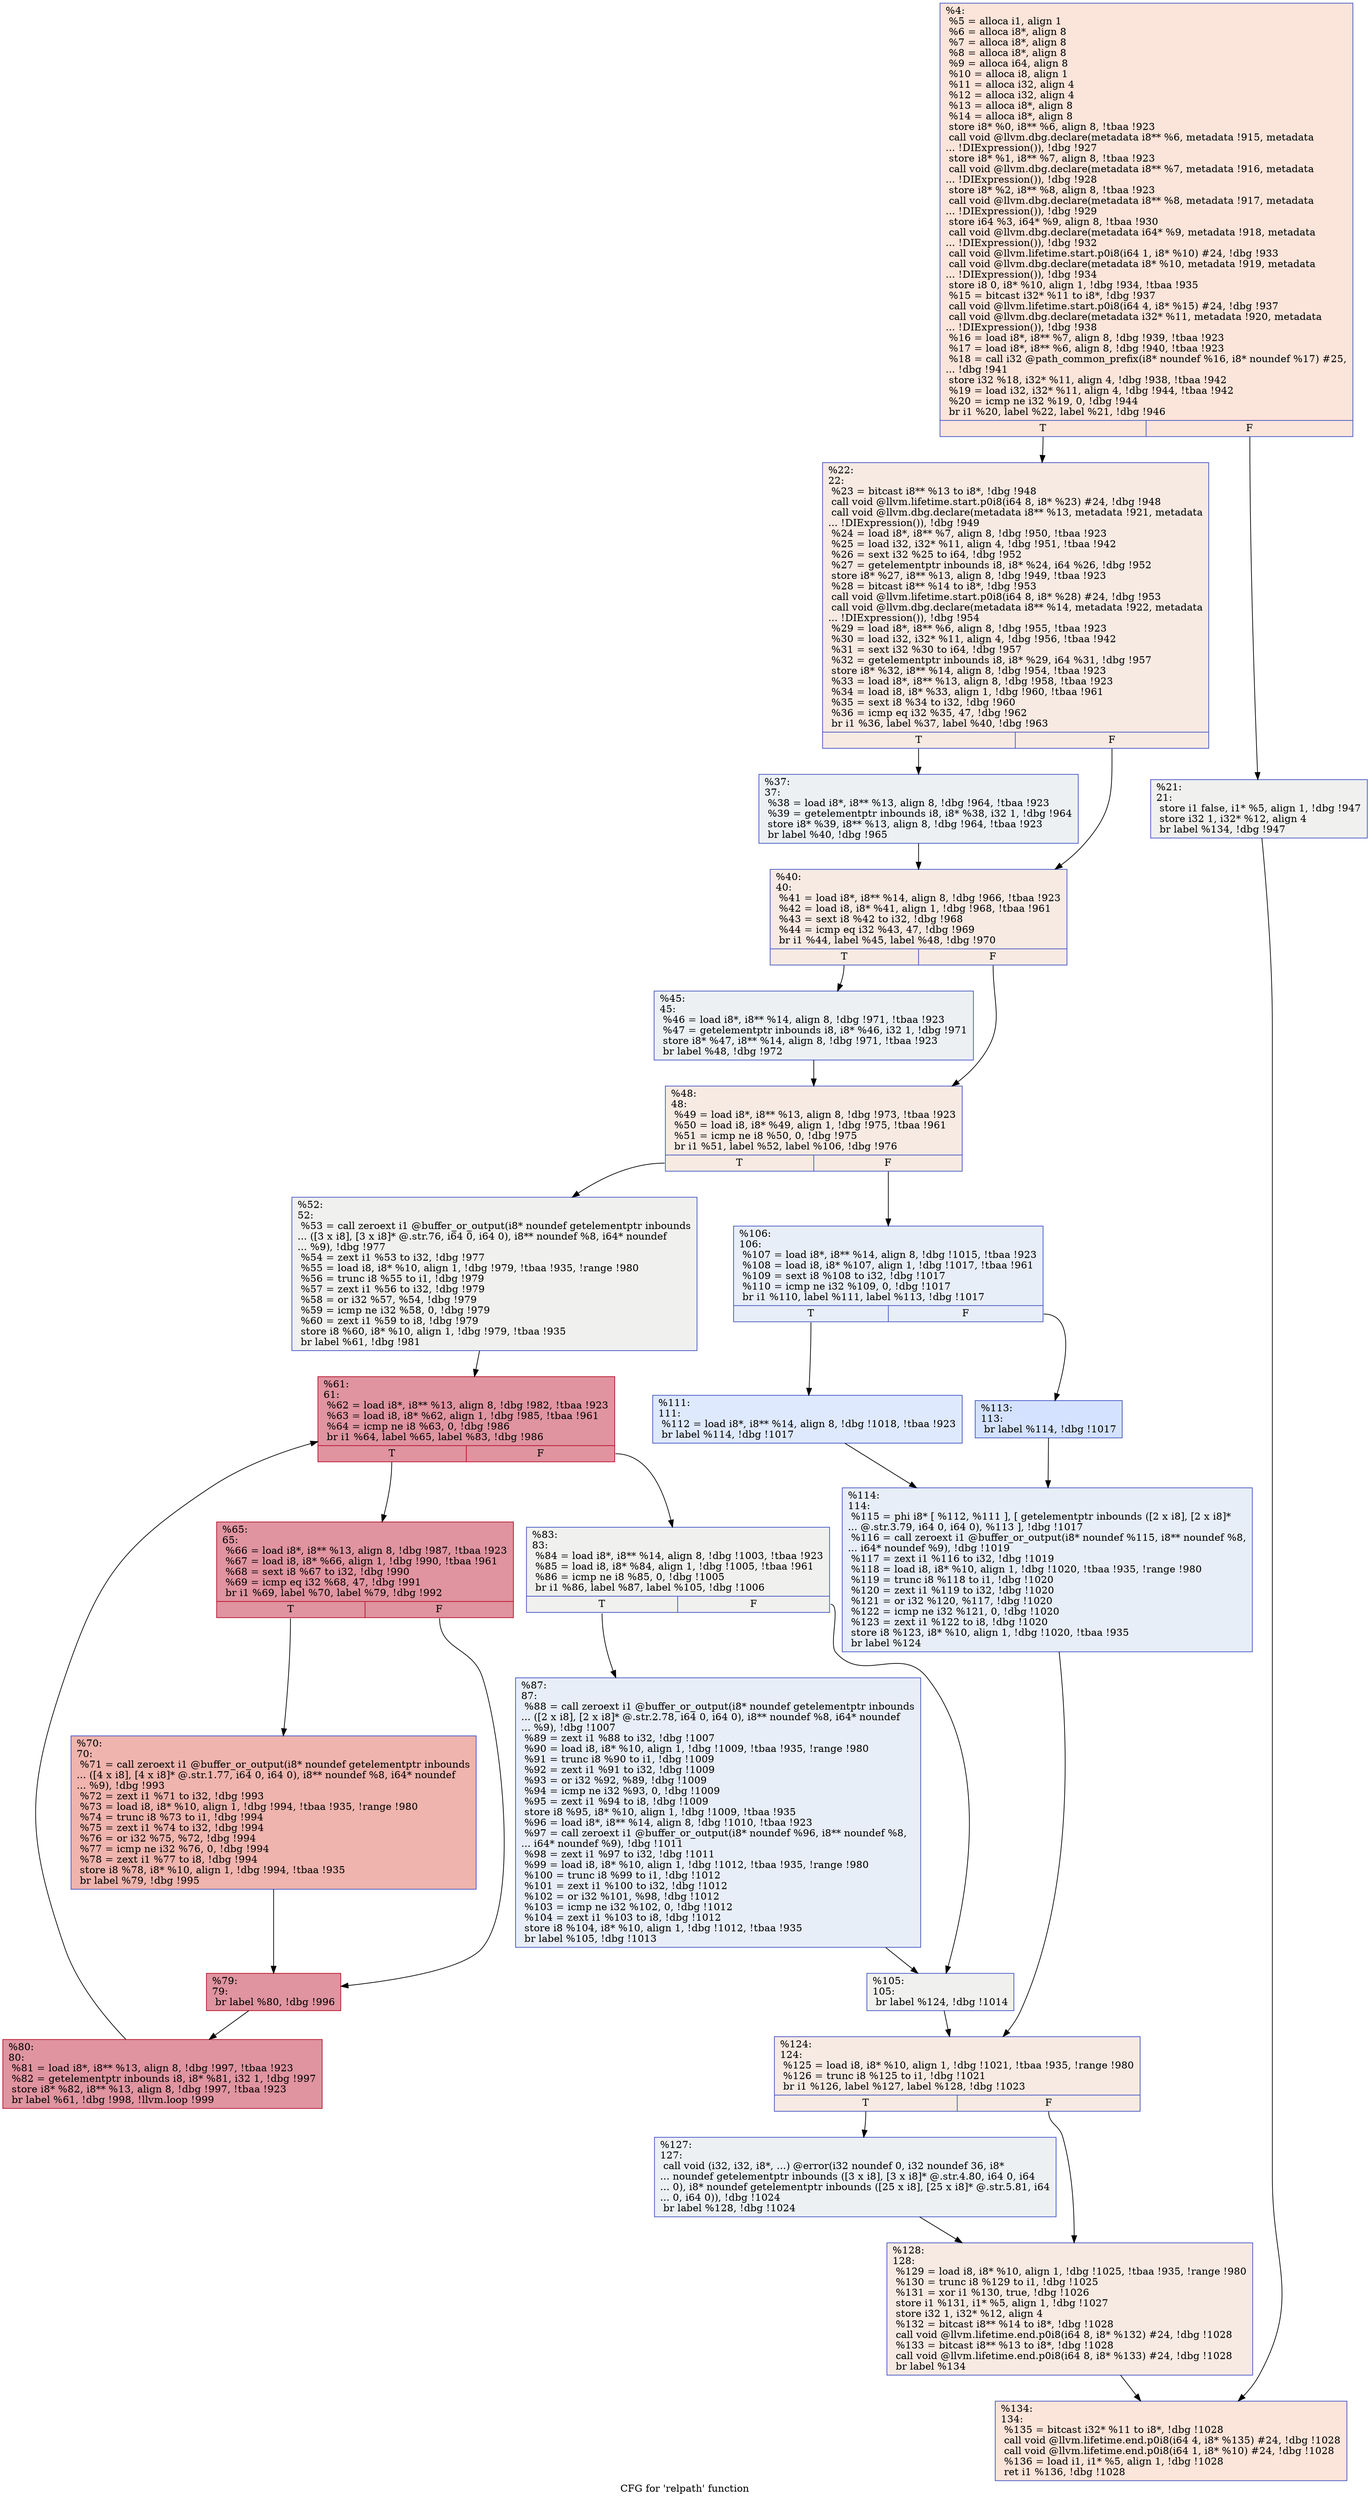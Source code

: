 digraph "CFG for 'relpath' function" {
	label="CFG for 'relpath' function";

	Node0xbd8b80 [shape=record,color="#3d50c3ff", style=filled, fillcolor="#f5c1a970",label="{%4:\l  %5 = alloca i1, align 1\l  %6 = alloca i8*, align 8\l  %7 = alloca i8*, align 8\l  %8 = alloca i8*, align 8\l  %9 = alloca i64, align 8\l  %10 = alloca i8, align 1\l  %11 = alloca i32, align 4\l  %12 = alloca i32, align 4\l  %13 = alloca i8*, align 8\l  %14 = alloca i8*, align 8\l  store i8* %0, i8** %6, align 8, !tbaa !923\l  call void @llvm.dbg.declare(metadata i8** %6, metadata !915, metadata\l... !DIExpression()), !dbg !927\l  store i8* %1, i8** %7, align 8, !tbaa !923\l  call void @llvm.dbg.declare(metadata i8** %7, metadata !916, metadata\l... !DIExpression()), !dbg !928\l  store i8* %2, i8** %8, align 8, !tbaa !923\l  call void @llvm.dbg.declare(metadata i8** %8, metadata !917, metadata\l... !DIExpression()), !dbg !929\l  store i64 %3, i64* %9, align 8, !tbaa !930\l  call void @llvm.dbg.declare(metadata i64* %9, metadata !918, metadata\l... !DIExpression()), !dbg !932\l  call void @llvm.lifetime.start.p0i8(i64 1, i8* %10) #24, !dbg !933\l  call void @llvm.dbg.declare(metadata i8* %10, metadata !919, metadata\l... !DIExpression()), !dbg !934\l  store i8 0, i8* %10, align 1, !dbg !934, !tbaa !935\l  %15 = bitcast i32* %11 to i8*, !dbg !937\l  call void @llvm.lifetime.start.p0i8(i64 4, i8* %15) #24, !dbg !937\l  call void @llvm.dbg.declare(metadata i32* %11, metadata !920, metadata\l... !DIExpression()), !dbg !938\l  %16 = load i8*, i8** %7, align 8, !dbg !939, !tbaa !923\l  %17 = load i8*, i8** %6, align 8, !dbg !940, !tbaa !923\l  %18 = call i32 @path_common_prefix(i8* noundef %16, i8* noundef %17) #25,\l... !dbg !941\l  store i32 %18, i32* %11, align 4, !dbg !938, !tbaa !942\l  %19 = load i32, i32* %11, align 4, !dbg !944, !tbaa !942\l  %20 = icmp ne i32 %19, 0, !dbg !944\l  br i1 %20, label %22, label %21, !dbg !946\l|{<s0>T|<s1>F}}"];
	Node0xbd8b80:s0 -> Node0xbda270;
	Node0xbd8b80:s1 -> Node0xbda220;
	Node0xbda220 [shape=record,color="#3d50c3ff", style=filled, fillcolor="#dedcdb70",label="{%21:\l21:                                               \l  store i1 false, i1* %5, align 1, !dbg !947\l  store i32 1, i32* %12, align 4\l  br label %134, !dbg !947\l}"];
	Node0xbda220 -> Node0xbda900;
	Node0xbda270 [shape=record,color="#3d50c3ff", style=filled, fillcolor="#eed0c070",label="{%22:\l22:                                               \l  %23 = bitcast i8** %13 to i8*, !dbg !948\l  call void @llvm.lifetime.start.p0i8(i64 8, i8* %23) #24, !dbg !948\l  call void @llvm.dbg.declare(metadata i8** %13, metadata !921, metadata\l... !DIExpression()), !dbg !949\l  %24 = load i8*, i8** %7, align 8, !dbg !950, !tbaa !923\l  %25 = load i32, i32* %11, align 4, !dbg !951, !tbaa !942\l  %26 = sext i32 %25 to i64, !dbg !952\l  %27 = getelementptr inbounds i8, i8* %24, i64 %26, !dbg !952\l  store i8* %27, i8** %13, align 8, !dbg !949, !tbaa !923\l  %28 = bitcast i8** %14 to i8*, !dbg !953\l  call void @llvm.lifetime.start.p0i8(i64 8, i8* %28) #24, !dbg !953\l  call void @llvm.dbg.declare(metadata i8** %14, metadata !922, metadata\l... !DIExpression()), !dbg !954\l  %29 = load i8*, i8** %6, align 8, !dbg !955, !tbaa !923\l  %30 = load i32, i32* %11, align 4, !dbg !956, !tbaa !942\l  %31 = sext i32 %30 to i64, !dbg !957\l  %32 = getelementptr inbounds i8, i8* %29, i64 %31, !dbg !957\l  store i8* %32, i8** %14, align 8, !dbg !954, !tbaa !923\l  %33 = load i8*, i8** %13, align 8, !dbg !958, !tbaa !923\l  %34 = load i8, i8* %33, align 1, !dbg !960, !tbaa !961\l  %35 = sext i8 %34 to i32, !dbg !960\l  %36 = icmp eq i32 %35, 47, !dbg !962\l  br i1 %36, label %37, label %40, !dbg !963\l|{<s0>T|<s1>F}}"];
	Node0xbda270:s0 -> Node0xbda2c0;
	Node0xbda270:s1 -> Node0xbda310;
	Node0xbda2c0 [shape=record,color="#3d50c3ff", style=filled, fillcolor="#d6dce470",label="{%37:\l37:                                               \l  %38 = load i8*, i8** %13, align 8, !dbg !964, !tbaa !923\l  %39 = getelementptr inbounds i8, i8* %38, i32 1, !dbg !964\l  store i8* %39, i8** %13, align 8, !dbg !964, !tbaa !923\l  br label %40, !dbg !965\l}"];
	Node0xbda2c0 -> Node0xbda310;
	Node0xbda310 [shape=record,color="#3d50c3ff", style=filled, fillcolor="#eed0c070",label="{%40:\l40:                                               \l  %41 = load i8*, i8** %14, align 8, !dbg !966, !tbaa !923\l  %42 = load i8, i8* %41, align 1, !dbg !968, !tbaa !961\l  %43 = sext i8 %42 to i32, !dbg !968\l  %44 = icmp eq i32 %43, 47, !dbg !969\l  br i1 %44, label %45, label %48, !dbg !970\l|{<s0>T|<s1>F}}"];
	Node0xbda310:s0 -> Node0xbda360;
	Node0xbda310:s1 -> Node0xbda3b0;
	Node0xbda360 [shape=record,color="#3d50c3ff", style=filled, fillcolor="#d6dce470",label="{%45:\l45:                                               \l  %46 = load i8*, i8** %14, align 8, !dbg !971, !tbaa !923\l  %47 = getelementptr inbounds i8, i8* %46, i32 1, !dbg !971\l  store i8* %47, i8** %14, align 8, !dbg !971, !tbaa !923\l  br label %48, !dbg !972\l}"];
	Node0xbda360 -> Node0xbda3b0;
	Node0xbda3b0 [shape=record,color="#3d50c3ff", style=filled, fillcolor="#eed0c070",label="{%48:\l48:                                               \l  %49 = load i8*, i8** %13, align 8, !dbg !973, !tbaa !923\l  %50 = load i8, i8* %49, align 1, !dbg !975, !tbaa !961\l  %51 = icmp ne i8 %50, 0, !dbg !975\l  br i1 %51, label %52, label %106, !dbg !976\l|{<s0>T|<s1>F}}"];
	Node0xbda3b0:s0 -> Node0xbda400;
	Node0xbda3b0:s1 -> Node0xbda6d0;
	Node0xbda400 [shape=record,color="#3d50c3ff", style=filled, fillcolor="#dedcdb70",label="{%52:\l52:                                               \l  %53 = call zeroext i1 @buffer_or_output(i8* noundef getelementptr inbounds\l... ([3 x i8], [3 x i8]* @.str.76, i64 0, i64 0), i8** noundef %8, i64* noundef\l... %9), !dbg !977\l  %54 = zext i1 %53 to i32, !dbg !977\l  %55 = load i8, i8* %10, align 1, !dbg !979, !tbaa !935, !range !980\l  %56 = trunc i8 %55 to i1, !dbg !979\l  %57 = zext i1 %56 to i32, !dbg !979\l  %58 = or i32 %57, %54, !dbg !979\l  %59 = icmp ne i32 %58, 0, !dbg !979\l  %60 = zext i1 %59 to i8, !dbg !979\l  store i8 %60, i8* %10, align 1, !dbg !979, !tbaa !935\l  br label %61, !dbg !981\l}"];
	Node0xbda400 -> Node0xbda450;
	Node0xbda450 [shape=record,color="#b70d28ff", style=filled, fillcolor="#b70d2870",label="{%61:\l61:                                               \l  %62 = load i8*, i8** %13, align 8, !dbg !982, !tbaa !923\l  %63 = load i8, i8* %62, align 1, !dbg !985, !tbaa !961\l  %64 = icmp ne i8 %63, 0, !dbg !986\l  br i1 %64, label %65, label %83, !dbg !986\l|{<s0>T|<s1>F}}"];
	Node0xbda450:s0 -> Node0xbda4a0;
	Node0xbda450:s1 -> Node0xbda5e0;
	Node0xbda4a0 [shape=record,color="#b70d28ff", style=filled, fillcolor="#b70d2870",label="{%65:\l65:                                               \l  %66 = load i8*, i8** %13, align 8, !dbg !987, !tbaa !923\l  %67 = load i8, i8* %66, align 1, !dbg !990, !tbaa !961\l  %68 = sext i8 %67 to i32, !dbg !990\l  %69 = icmp eq i32 %68, 47, !dbg !991\l  br i1 %69, label %70, label %79, !dbg !992\l|{<s0>T|<s1>F}}"];
	Node0xbda4a0:s0 -> Node0xbda4f0;
	Node0xbda4a0:s1 -> Node0xbda540;
	Node0xbda4f0 [shape=record,color="#3d50c3ff", style=filled, fillcolor="#d8564670",label="{%70:\l70:                                               \l  %71 = call zeroext i1 @buffer_or_output(i8* noundef getelementptr inbounds\l... ([4 x i8], [4 x i8]* @.str.1.77, i64 0, i64 0), i8** noundef %8, i64* noundef\l... %9), !dbg !993\l  %72 = zext i1 %71 to i32, !dbg !993\l  %73 = load i8, i8* %10, align 1, !dbg !994, !tbaa !935, !range !980\l  %74 = trunc i8 %73 to i1, !dbg !994\l  %75 = zext i1 %74 to i32, !dbg !994\l  %76 = or i32 %75, %72, !dbg !994\l  %77 = icmp ne i32 %76, 0, !dbg !994\l  %78 = zext i1 %77 to i8, !dbg !994\l  store i8 %78, i8* %10, align 1, !dbg !994, !tbaa !935\l  br label %79, !dbg !995\l}"];
	Node0xbda4f0 -> Node0xbda540;
	Node0xbda540 [shape=record,color="#b70d28ff", style=filled, fillcolor="#b70d2870",label="{%79:\l79:                                               \l  br label %80, !dbg !996\l}"];
	Node0xbda540 -> Node0xbda590;
	Node0xbda590 [shape=record,color="#b70d28ff", style=filled, fillcolor="#b70d2870",label="{%80:\l80:                                               \l  %81 = load i8*, i8** %13, align 8, !dbg !997, !tbaa !923\l  %82 = getelementptr inbounds i8, i8* %81, i32 1, !dbg !997\l  store i8* %82, i8** %13, align 8, !dbg !997, !tbaa !923\l  br label %61, !dbg !998, !llvm.loop !999\l}"];
	Node0xbda590 -> Node0xbda450;
	Node0xbda5e0 [shape=record,color="#3d50c3ff", style=filled, fillcolor="#dedcdb70",label="{%83:\l83:                                               \l  %84 = load i8*, i8** %14, align 8, !dbg !1003, !tbaa !923\l  %85 = load i8, i8* %84, align 1, !dbg !1005, !tbaa !961\l  %86 = icmp ne i8 %85, 0, !dbg !1005\l  br i1 %86, label %87, label %105, !dbg !1006\l|{<s0>T|<s1>F}}"];
	Node0xbda5e0:s0 -> Node0xbda630;
	Node0xbda5e0:s1 -> Node0xbda680;
	Node0xbda630 [shape=record,color="#3d50c3ff", style=filled, fillcolor="#cbd8ee70",label="{%87:\l87:                                               \l  %88 = call zeroext i1 @buffer_or_output(i8* noundef getelementptr inbounds\l... ([2 x i8], [2 x i8]* @.str.2.78, i64 0, i64 0), i8** noundef %8, i64* noundef\l... %9), !dbg !1007\l  %89 = zext i1 %88 to i32, !dbg !1007\l  %90 = load i8, i8* %10, align 1, !dbg !1009, !tbaa !935, !range !980\l  %91 = trunc i8 %90 to i1, !dbg !1009\l  %92 = zext i1 %91 to i32, !dbg !1009\l  %93 = or i32 %92, %89, !dbg !1009\l  %94 = icmp ne i32 %93, 0, !dbg !1009\l  %95 = zext i1 %94 to i8, !dbg !1009\l  store i8 %95, i8* %10, align 1, !dbg !1009, !tbaa !935\l  %96 = load i8*, i8** %14, align 8, !dbg !1010, !tbaa !923\l  %97 = call zeroext i1 @buffer_or_output(i8* noundef %96, i8** noundef %8,\l... i64* noundef %9), !dbg !1011\l  %98 = zext i1 %97 to i32, !dbg !1011\l  %99 = load i8, i8* %10, align 1, !dbg !1012, !tbaa !935, !range !980\l  %100 = trunc i8 %99 to i1, !dbg !1012\l  %101 = zext i1 %100 to i32, !dbg !1012\l  %102 = or i32 %101, %98, !dbg !1012\l  %103 = icmp ne i32 %102, 0, !dbg !1012\l  %104 = zext i1 %103 to i8, !dbg !1012\l  store i8 %104, i8* %10, align 1, !dbg !1012, !tbaa !935\l  br label %105, !dbg !1013\l}"];
	Node0xbda630 -> Node0xbda680;
	Node0xbda680 [shape=record,color="#3d50c3ff", style=filled, fillcolor="#dedcdb70",label="{%105:\l105:                                              \l  br label %124, !dbg !1014\l}"];
	Node0xbda680 -> Node0xbda810;
	Node0xbda6d0 [shape=record,color="#3d50c3ff", style=filled, fillcolor="#cbd8ee70",label="{%106:\l106:                                              \l  %107 = load i8*, i8** %14, align 8, !dbg !1015, !tbaa !923\l  %108 = load i8, i8* %107, align 1, !dbg !1017, !tbaa !961\l  %109 = sext i8 %108 to i32, !dbg !1017\l  %110 = icmp ne i32 %109, 0, !dbg !1017\l  br i1 %110, label %111, label %113, !dbg !1017\l|{<s0>T|<s1>F}}"];
	Node0xbda6d0:s0 -> Node0xbda720;
	Node0xbda6d0:s1 -> Node0xbda770;
	Node0xbda720 [shape=record,color="#3d50c3ff", style=filled, fillcolor="#b5cdfa70",label="{%111:\l111:                                              \l  %112 = load i8*, i8** %14, align 8, !dbg !1018, !tbaa !923\l  br label %114, !dbg !1017\l}"];
	Node0xbda720 -> Node0xbda7c0;
	Node0xbda770 [shape=record,color="#3d50c3ff", style=filled, fillcolor="#9ebeff70",label="{%113:\l113:                                              \l  br label %114, !dbg !1017\l}"];
	Node0xbda770 -> Node0xbda7c0;
	Node0xbda7c0 [shape=record,color="#3d50c3ff", style=filled, fillcolor="#cbd8ee70",label="{%114:\l114:                                              \l  %115 = phi i8* [ %112, %111 ], [ getelementptr inbounds ([2 x i8], [2 x i8]*\l... @.str.3.79, i64 0, i64 0), %113 ], !dbg !1017\l  %116 = call zeroext i1 @buffer_or_output(i8* noundef %115, i8** noundef %8,\l... i64* noundef %9), !dbg !1019\l  %117 = zext i1 %116 to i32, !dbg !1019\l  %118 = load i8, i8* %10, align 1, !dbg !1020, !tbaa !935, !range !980\l  %119 = trunc i8 %118 to i1, !dbg !1020\l  %120 = zext i1 %119 to i32, !dbg !1020\l  %121 = or i32 %120, %117, !dbg !1020\l  %122 = icmp ne i32 %121, 0, !dbg !1020\l  %123 = zext i1 %122 to i8, !dbg !1020\l  store i8 %123, i8* %10, align 1, !dbg !1020, !tbaa !935\l  br label %124\l}"];
	Node0xbda7c0 -> Node0xbda810;
	Node0xbda810 [shape=record,color="#3d50c3ff", style=filled, fillcolor="#eed0c070",label="{%124:\l124:                                              \l  %125 = load i8, i8* %10, align 1, !dbg !1021, !tbaa !935, !range !980\l  %126 = trunc i8 %125 to i1, !dbg !1021\l  br i1 %126, label %127, label %128, !dbg !1023\l|{<s0>T|<s1>F}}"];
	Node0xbda810:s0 -> Node0xbda860;
	Node0xbda810:s1 -> Node0xbda8b0;
	Node0xbda860 [shape=record,color="#3d50c3ff", style=filled, fillcolor="#d6dce470",label="{%127:\l127:                                              \l  call void (i32, i32, i8*, ...) @error(i32 noundef 0, i32 noundef 36, i8*\l... noundef getelementptr inbounds ([3 x i8], [3 x i8]* @.str.4.80, i64 0, i64\l... 0), i8* noundef getelementptr inbounds ([25 x i8], [25 x i8]* @.str.5.81, i64\l... 0, i64 0)), !dbg !1024\l  br label %128, !dbg !1024\l}"];
	Node0xbda860 -> Node0xbda8b0;
	Node0xbda8b0 [shape=record,color="#3d50c3ff", style=filled, fillcolor="#eed0c070",label="{%128:\l128:                                              \l  %129 = load i8, i8* %10, align 1, !dbg !1025, !tbaa !935, !range !980\l  %130 = trunc i8 %129 to i1, !dbg !1025\l  %131 = xor i1 %130, true, !dbg !1026\l  store i1 %131, i1* %5, align 1, !dbg !1027\l  store i32 1, i32* %12, align 4\l  %132 = bitcast i8** %14 to i8*, !dbg !1028\l  call void @llvm.lifetime.end.p0i8(i64 8, i8* %132) #24, !dbg !1028\l  %133 = bitcast i8** %13 to i8*, !dbg !1028\l  call void @llvm.lifetime.end.p0i8(i64 8, i8* %133) #24, !dbg !1028\l  br label %134\l}"];
	Node0xbda8b0 -> Node0xbda900;
	Node0xbda900 [shape=record,color="#3d50c3ff", style=filled, fillcolor="#f5c1a970",label="{%134:\l134:                                              \l  %135 = bitcast i32* %11 to i8*, !dbg !1028\l  call void @llvm.lifetime.end.p0i8(i64 4, i8* %135) #24, !dbg !1028\l  call void @llvm.lifetime.end.p0i8(i64 1, i8* %10) #24, !dbg !1028\l  %136 = load i1, i1* %5, align 1, !dbg !1028\l  ret i1 %136, !dbg !1028\l}"];
}
